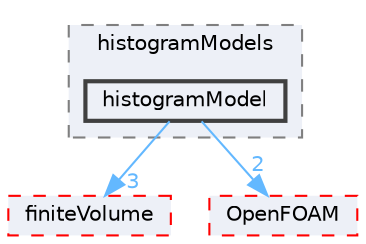 digraph "src/functionObjects/field/histogram/histogramModels/histogramModel"
{
 // LATEX_PDF_SIZE
  bgcolor="transparent";
  edge [fontname=Helvetica,fontsize=10,labelfontname=Helvetica,labelfontsize=10];
  node [fontname=Helvetica,fontsize=10,shape=box,height=0.2,width=0.4];
  compound=true
  subgraph clusterdir_e88b7752dc9fc99bfccabc9106a8995f {
    graph [ bgcolor="#edf0f7", pencolor="grey50", label="histogramModels", fontname=Helvetica,fontsize=10 style="filled,dashed", URL="dir_e88b7752dc9fc99bfccabc9106a8995f.html",tooltip=""]
  dir_3bfa0b2419e869fbca9ac293c0a90573 [label="histogramModel", fillcolor="#edf0f7", color="grey25", style="filled,bold", URL="dir_3bfa0b2419e869fbca9ac293c0a90573.html",tooltip=""];
  }
  dir_9bd15774b555cf7259a6fa18f99fe99b [label="finiteVolume", fillcolor="#edf0f7", color="red", style="filled,dashed", URL="dir_9bd15774b555cf7259a6fa18f99fe99b.html",tooltip=""];
  dir_c5473ff19b20e6ec4dfe5c310b3778a8 [label="OpenFOAM", fillcolor="#edf0f7", color="red", style="filled,dashed", URL="dir_c5473ff19b20e6ec4dfe5c310b3778a8.html",tooltip=""];
  dir_3bfa0b2419e869fbca9ac293c0a90573->dir_9bd15774b555cf7259a6fa18f99fe99b [headlabel="3", labeldistance=1.5 headhref="dir_001744_001387.html" href="dir_001744_001387.html" color="steelblue1" fontcolor="steelblue1"];
  dir_3bfa0b2419e869fbca9ac293c0a90573->dir_c5473ff19b20e6ec4dfe5c310b3778a8 [headlabel="2", labeldistance=1.5 headhref="dir_001744_002695.html" href="dir_001744_002695.html" color="steelblue1" fontcolor="steelblue1"];
}
